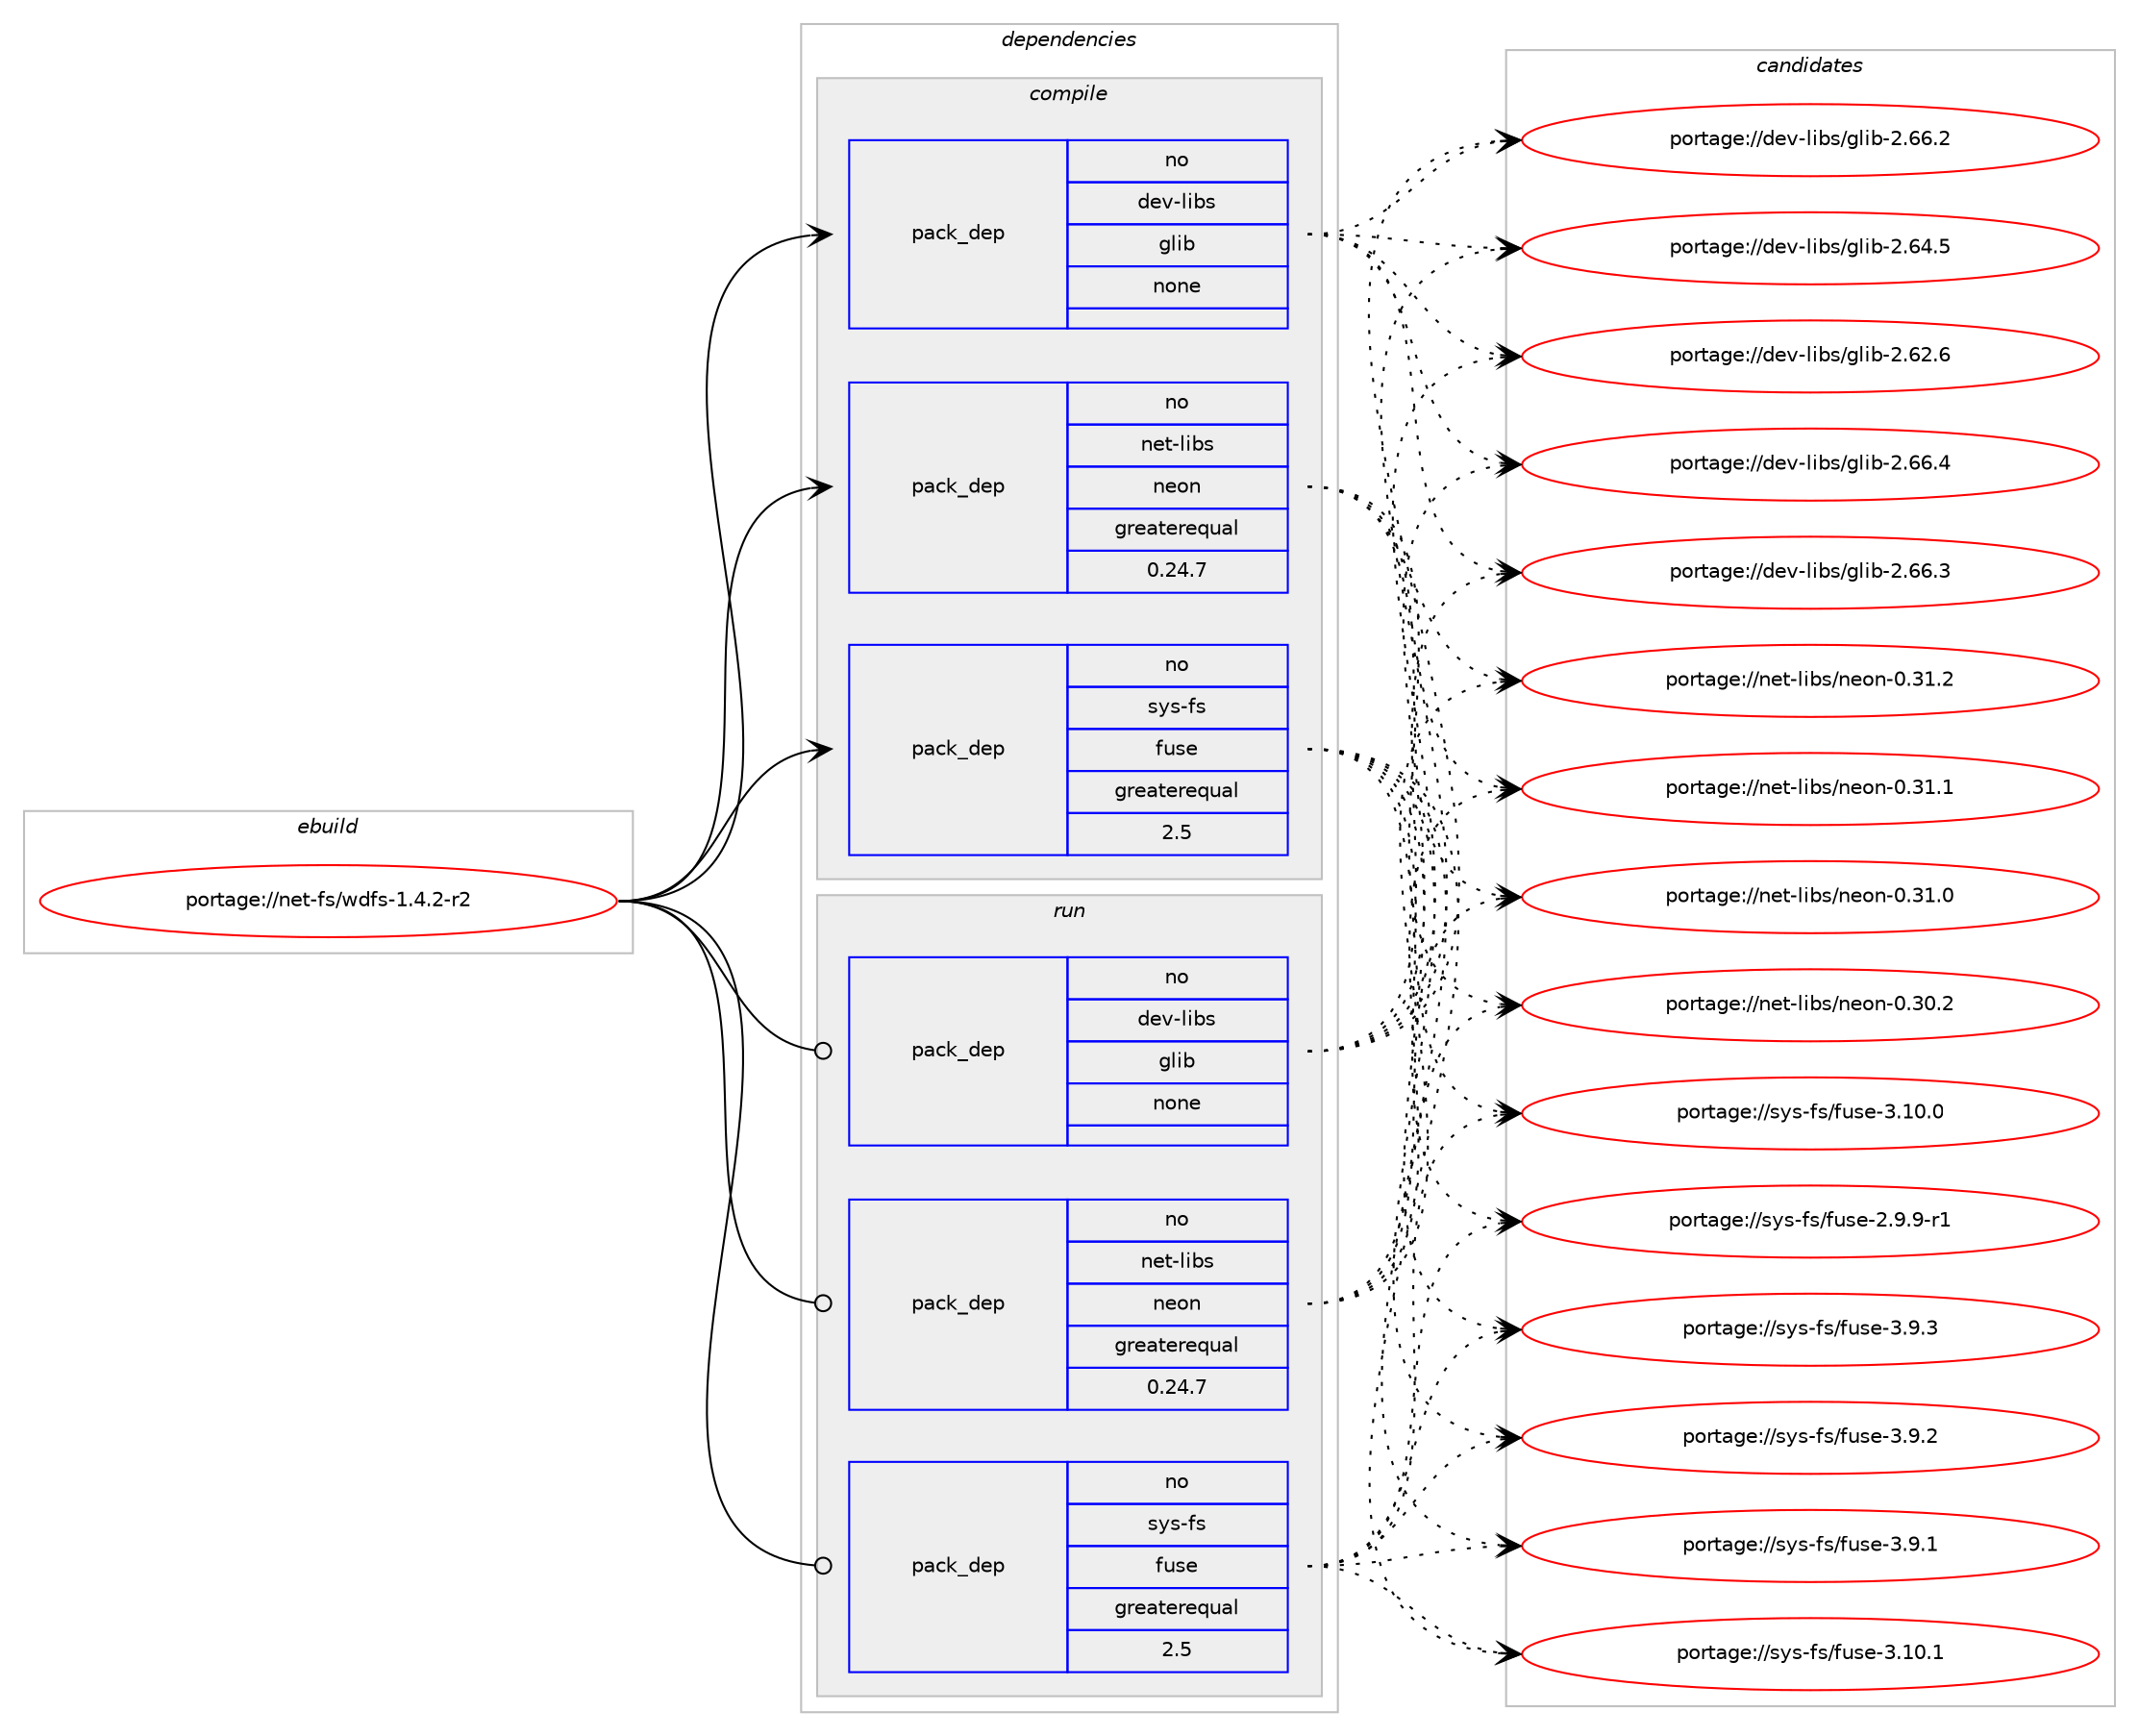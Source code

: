 digraph prolog {

# *************
# Graph options
# *************

newrank=true;
concentrate=true;
compound=true;
graph [rankdir=LR,fontname=Helvetica,fontsize=10,ranksep=1.5];#, ranksep=2.5, nodesep=0.2];
edge  [arrowhead=vee];
node  [fontname=Helvetica,fontsize=10];

# **********
# The ebuild
# **********

subgraph cluster_leftcol {
color=gray;
rank=same;
label=<<i>ebuild</i>>;
id [label="portage://net-fs/wdfs-1.4.2-r2", color=red, width=4, href="../net-fs/wdfs-1.4.2-r2.svg"];
}

# ****************
# The dependencies
# ****************

subgraph cluster_midcol {
color=gray;
label=<<i>dependencies</i>>;
subgraph cluster_compile {
fillcolor="#eeeeee";
style=filled;
label=<<i>compile</i>>;
subgraph pack2395 {
dependency2904 [label=<<TABLE BORDER="0" CELLBORDER="1" CELLSPACING="0" CELLPADDING="4" WIDTH="220"><TR><TD ROWSPAN="6" CELLPADDING="30">pack_dep</TD></TR><TR><TD WIDTH="110">no</TD></TR><TR><TD>dev-libs</TD></TR><TR><TD>glib</TD></TR><TR><TD>none</TD></TR><TR><TD></TD></TR></TABLE>>, shape=none, color=blue];
}
id:e -> dependency2904:w [weight=20,style="solid",arrowhead="vee"];
subgraph pack2396 {
dependency2905 [label=<<TABLE BORDER="0" CELLBORDER="1" CELLSPACING="0" CELLPADDING="4" WIDTH="220"><TR><TD ROWSPAN="6" CELLPADDING="30">pack_dep</TD></TR><TR><TD WIDTH="110">no</TD></TR><TR><TD>net-libs</TD></TR><TR><TD>neon</TD></TR><TR><TD>greaterequal</TD></TR><TR><TD>0.24.7</TD></TR></TABLE>>, shape=none, color=blue];
}
id:e -> dependency2905:w [weight=20,style="solid",arrowhead="vee"];
subgraph pack2397 {
dependency2906 [label=<<TABLE BORDER="0" CELLBORDER="1" CELLSPACING="0" CELLPADDING="4" WIDTH="220"><TR><TD ROWSPAN="6" CELLPADDING="30">pack_dep</TD></TR><TR><TD WIDTH="110">no</TD></TR><TR><TD>sys-fs</TD></TR><TR><TD>fuse</TD></TR><TR><TD>greaterequal</TD></TR><TR><TD>2.5</TD></TR></TABLE>>, shape=none, color=blue];
}
id:e -> dependency2906:w [weight=20,style="solid",arrowhead="vee"];
}
subgraph cluster_compileandrun {
fillcolor="#eeeeee";
style=filled;
label=<<i>compile and run</i>>;
}
subgraph cluster_run {
fillcolor="#eeeeee";
style=filled;
label=<<i>run</i>>;
subgraph pack2398 {
dependency2907 [label=<<TABLE BORDER="0" CELLBORDER="1" CELLSPACING="0" CELLPADDING="4" WIDTH="220"><TR><TD ROWSPAN="6" CELLPADDING="30">pack_dep</TD></TR><TR><TD WIDTH="110">no</TD></TR><TR><TD>dev-libs</TD></TR><TR><TD>glib</TD></TR><TR><TD>none</TD></TR><TR><TD></TD></TR></TABLE>>, shape=none, color=blue];
}
id:e -> dependency2907:w [weight=20,style="solid",arrowhead="odot"];
subgraph pack2399 {
dependency2908 [label=<<TABLE BORDER="0" CELLBORDER="1" CELLSPACING="0" CELLPADDING="4" WIDTH="220"><TR><TD ROWSPAN="6" CELLPADDING="30">pack_dep</TD></TR><TR><TD WIDTH="110">no</TD></TR><TR><TD>net-libs</TD></TR><TR><TD>neon</TD></TR><TR><TD>greaterequal</TD></TR><TR><TD>0.24.7</TD></TR></TABLE>>, shape=none, color=blue];
}
id:e -> dependency2908:w [weight=20,style="solid",arrowhead="odot"];
subgraph pack2400 {
dependency2909 [label=<<TABLE BORDER="0" CELLBORDER="1" CELLSPACING="0" CELLPADDING="4" WIDTH="220"><TR><TD ROWSPAN="6" CELLPADDING="30">pack_dep</TD></TR><TR><TD WIDTH="110">no</TD></TR><TR><TD>sys-fs</TD></TR><TR><TD>fuse</TD></TR><TR><TD>greaterequal</TD></TR><TR><TD>2.5</TD></TR></TABLE>>, shape=none, color=blue];
}
id:e -> dependency2909:w [weight=20,style="solid",arrowhead="odot"];
}
}

# **************
# The candidates
# **************

subgraph cluster_choices {
rank=same;
color=gray;
label=<<i>candidates</i>>;

subgraph choice2395 {
color=black;
nodesep=1;
choice1001011184510810598115471031081059845504654544652 [label="portage://dev-libs/glib-2.66.4", color=red, width=4,href="../dev-libs/glib-2.66.4.svg"];
choice1001011184510810598115471031081059845504654544651 [label="portage://dev-libs/glib-2.66.3", color=red, width=4,href="../dev-libs/glib-2.66.3.svg"];
choice1001011184510810598115471031081059845504654544650 [label="portage://dev-libs/glib-2.66.2", color=red, width=4,href="../dev-libs/glib-2.66.2.svg"];
choice1001011184510810598115471031081059845504654524653 [label="portage://dev-libs/glib-2.64.5", color=red, width=4,href="../dev-libs/glib-2.64.5.svg"];
choice1001011184510810598115471031081059845504654504654 [label="portage://dev-libs/glib-2.62.6", color=red, width=4,href="../dev-libs/glib-2.62.6.svg"];
dependency2904:e -> choice1001011184510810598115471031081059845504654544652:w [style=dotted,weight="100"];
dependency2904:e -> choice1001011184510810598115471031081059845504654544651:w [style=dotted,weight="100"];
dependency2904:e -> choice1001011184510810598115471031081059845504654544650:w [style=dotted,weight="100"];
dependency2904:e -> choice1001011184510810598115471031081059845504654524653:w [style=dotted,weight="100"];
dependency2904:e -> choice1001011184510810598115471031081059845504654504654:w [style=dotted,weight="100"];
}
subgraph choice2396 {
color=black;
nodesep=1;
choice11010111645108105981154711010111111045484651494650 [label="portage://net-libs/neon-0.31.2", color=red, width=4,href="../net-libs/neon-0.31.2.svg"];
choice11010111645108105981154711010111111045484651494649 [label="portage://net-libs/neon-0.31.1", color=red, width=4,href="../net-libs/neon-0.31.1.svg"];
choice11010111645108105981154711010111111045484651494648 [label="portage://net-libs/neon-0.31.0", color=red, width=4,href="../net-libs/neon-0.31.0.svg"];
choice11010111645108105981154711010111111045484651484650 [label="portage://net-libs/neon-0.30.2", color=red, width=4,href="../net-libs/neon-0.30.2.svg"];
dependency2905:e -> choice11010111645108105981154711010111111045484651494650:w [style=dotted,weight="100"];
dependency2905:e -> choice11010111645108105981154711010111111045484651494649:w [style=dotted,weight="100"];
dependency2905:e -> choice11010111645108105981154711010111111045484651494648:w [style=dotted,weight="100"];
dependency2905:e -> choice11010111645108105981154711010111111045484651484650:w [style=dotted,weight="100"];
}
subgraph choice2397 {
color=black;
nodesep=1;
choice1151211154510211547102117115101455146574651 [label="portage://sys-fs/fuse-3.9.3", color=red, width=4,href="../sys-fs/fuse-3.9.3.svg"];
choice1151211154510211547102117115101455146574650 [label="portage://sys-fs/fuse-3.9.2", color=red, width=4,href="../sys-fs/fuse-3.9.2.svg"];
choice1151211154510211547102117115101455146574649 [label="portage://sys-fs/fuse-3.9.1", color=red, width=4,href="../sys-fs/fuse-3.9.1.svg"];
choice115121115451021154710211711510145514649484649 [label="portage://sys-fs/fuse-3.10.1", color=red, width=4,href="../sys-fs/fuse-3.10.1.svg"];
choice115121115451021154710211711510145514649484648 [label="portage://sys-fs/fuse-3.10.0", color=red, width=4,href="../sys-fs/fuse-3.10.0.svg"];
choice11512111545102115471021171151014550465746574511449 [label="portage://sys-fs/fuse-2.9.9-r1", color=red, width=4,href="../sys-fs/fuse-2.9.9-r1.svg"];
dependency2906:e -> choice1151211154510211547102117115101455146574651:w [style=dotted,weight="100"];
dependency2906:e -> choice1151211154510211547102117115101455146574650:w [style=dotted,weight="100"];
dependency2906:e -> choice1151211154510211547102117115101455146574649:w [style=dotted,weight="100"];
dependency2906:e -> choice115121115451021154710211711510145514649484649:w [style=dotted,weight="100"];
dependency2906:e -> choice115121115451021154710211711510145514649484648:w [style=dotted,weight="100"];
dependency2906:e -> choice11512111545102115471021171151014550465746574511449:w [style=dotted,weight="100"];
}
subgraph choice2398 {
color=black;
nodesep=1;
choice1001011184510810598115471031081059845504654544652 [label="portage://dev-libs/glib-2.66.4", color=red, width=4,href="../dev-libs/glib-2.66.4.svg"];
choice1001011184510810598115471031081059845504654544651 [label="portage://dev-libs/glib-2.66.3", color=red, width=4,href="../dev-libs/glib-2.66.3.svg"];
choice1001011184510810598115471031081059845504654544650 [label="portage://dev-libs/glib-2.66.2", color=red, width=4,href="../dev-libs/glib-2.66.2.svg"];
choice1001011184510810598115471031081059845504654524653 [label="portage://dev-libs/glib-2.64.5", color=red, width=4,href="../dev-libs/glib-2.64.5.svg"];
choice1001011184510810598115471031081059845504654504654 [label="portage://dev-libs/glib-2.62.6", color=red, width=4,href="../dev-libs/glib-2.62.6.svg"];
dependency2907:e -> choice1001011184510810598115471031081059845504654544652:w [style=dotted,weight="100"];
dependency2907:e -> choice1001011184510810598115471031081059845504654544651:w [style=dotted,weight="100"];
dependency2907:e -> choice1001011184510810598115471031081059845504654544650:w [style=dotted,weight="100"];
dependency2907:e -> choice1001011184510810598115471031081059845504654524653:w [style=dotted,weight="100"];
dependency2907:e -> choice1001011184510810598115471031081059845504654504654:w [style=dotted,weight="100"];
}
subgraph choice2399 {
color=black;
nodesep=1;
choice11010111645108105981154711010111111045484651494650 [label="portage://net-libs/neon-0.31.2", color=red, width=4,href="../net-libs/neon-0.31.2.svg"];
choice11010111645108105981154711010111111045484651494649 [label="portage://net-libs/neon-0.31.1", color=red, width=4,href="../net-libs/neon-0.31.1.svg"];
choice11010111645108105981154711010111111045484651494648 [label="portage://net-libs/neon-0.31.0", color=red, width=4,href="../net-libs/neon-0.31.0.svg"];
choice11010111645108105981154711010111111045484651484650 [label="portage://net-libs/neon-0.30.2", color=red, width=4,href="../net-libs/neon-0.30.2.svg"];
dependency2908:e -> choice11010111645108105981154711010111111045484651494650:w [style=dotted,weight="100"];
dependency2908:e -> choice11010111645108105981154711010111111045484651494649:w [style=dotted,weight="100"];
dependency2908:e -> choice11010111645108105981154711010111111045484651494648:w [style=dotted,weight="100"];
dependency2908:e -> choice11010111645108105981154711010111111045484651484650:w [style=dotted,weight="100"];
}
subgraph choice2400 {
color=black;
nodesep=1;
choice1151211154510211547102117115101455146574651 [label="portage://sys-fs/fuse-3.9.3", color=red, width=4,href="../sys-fs/fuse-3.9.3.svg"];
choice1151211154510211547102117115101455146574650 [label="portage://sys-fs/fuse-3.9.2", color=red, width=4,href="../sys-fs/fuse-3.9.2.svg"];
choice1151211154510211547102117115101455146574649 [label="portage://sys-fs/fuse-3.9.1", color=red, width=4,href="../sys-fs/fuse-3.9.1.svg"];
choice115121115451021154710211711510145514649484649 [label="portage://sys-fs/fuse-3.10.1", color=red, width=4,href="../sys-fs/fuse-3.10.1.svg"];
choice115121115451021154710211711510145514649484648 [label="portage://sys-fs/fuse-3.10.0", color=red, width=4,href="../sys-fs/fuse-3.10.0.svg"];
choice11512111545102115471021171151014550465746574511449 [label="portage://sys-fs/fuse-2.9.9-r1", color=red, width=4,href="../sys-fs/fuse-2.9.9-r1.svg"];
dependency2909:e -> choice1151211154510211547102117115101455146574651:w [style=dotted,weight="100"];
dependency2909:e -> choice1151211154510211547102117115101455146574650:w [style=dotted,weight="100"];
dependency2909:e -> choice1151211154510211547102117115101455146574649:w [style=dotted,weight="100"];
dependency2909:e -> choice115121115451021154710211711510145514649484649:w [style=dotted,weight="100"];
dependency2909:e -> choice115121115451021154710211711510145514649484648:w [style=dotted,weight="100"];
dependency2909:e -> choice11512111545102115471021171151014550465746574511449:w [style=dotted,weight="100"];
}
}

}
